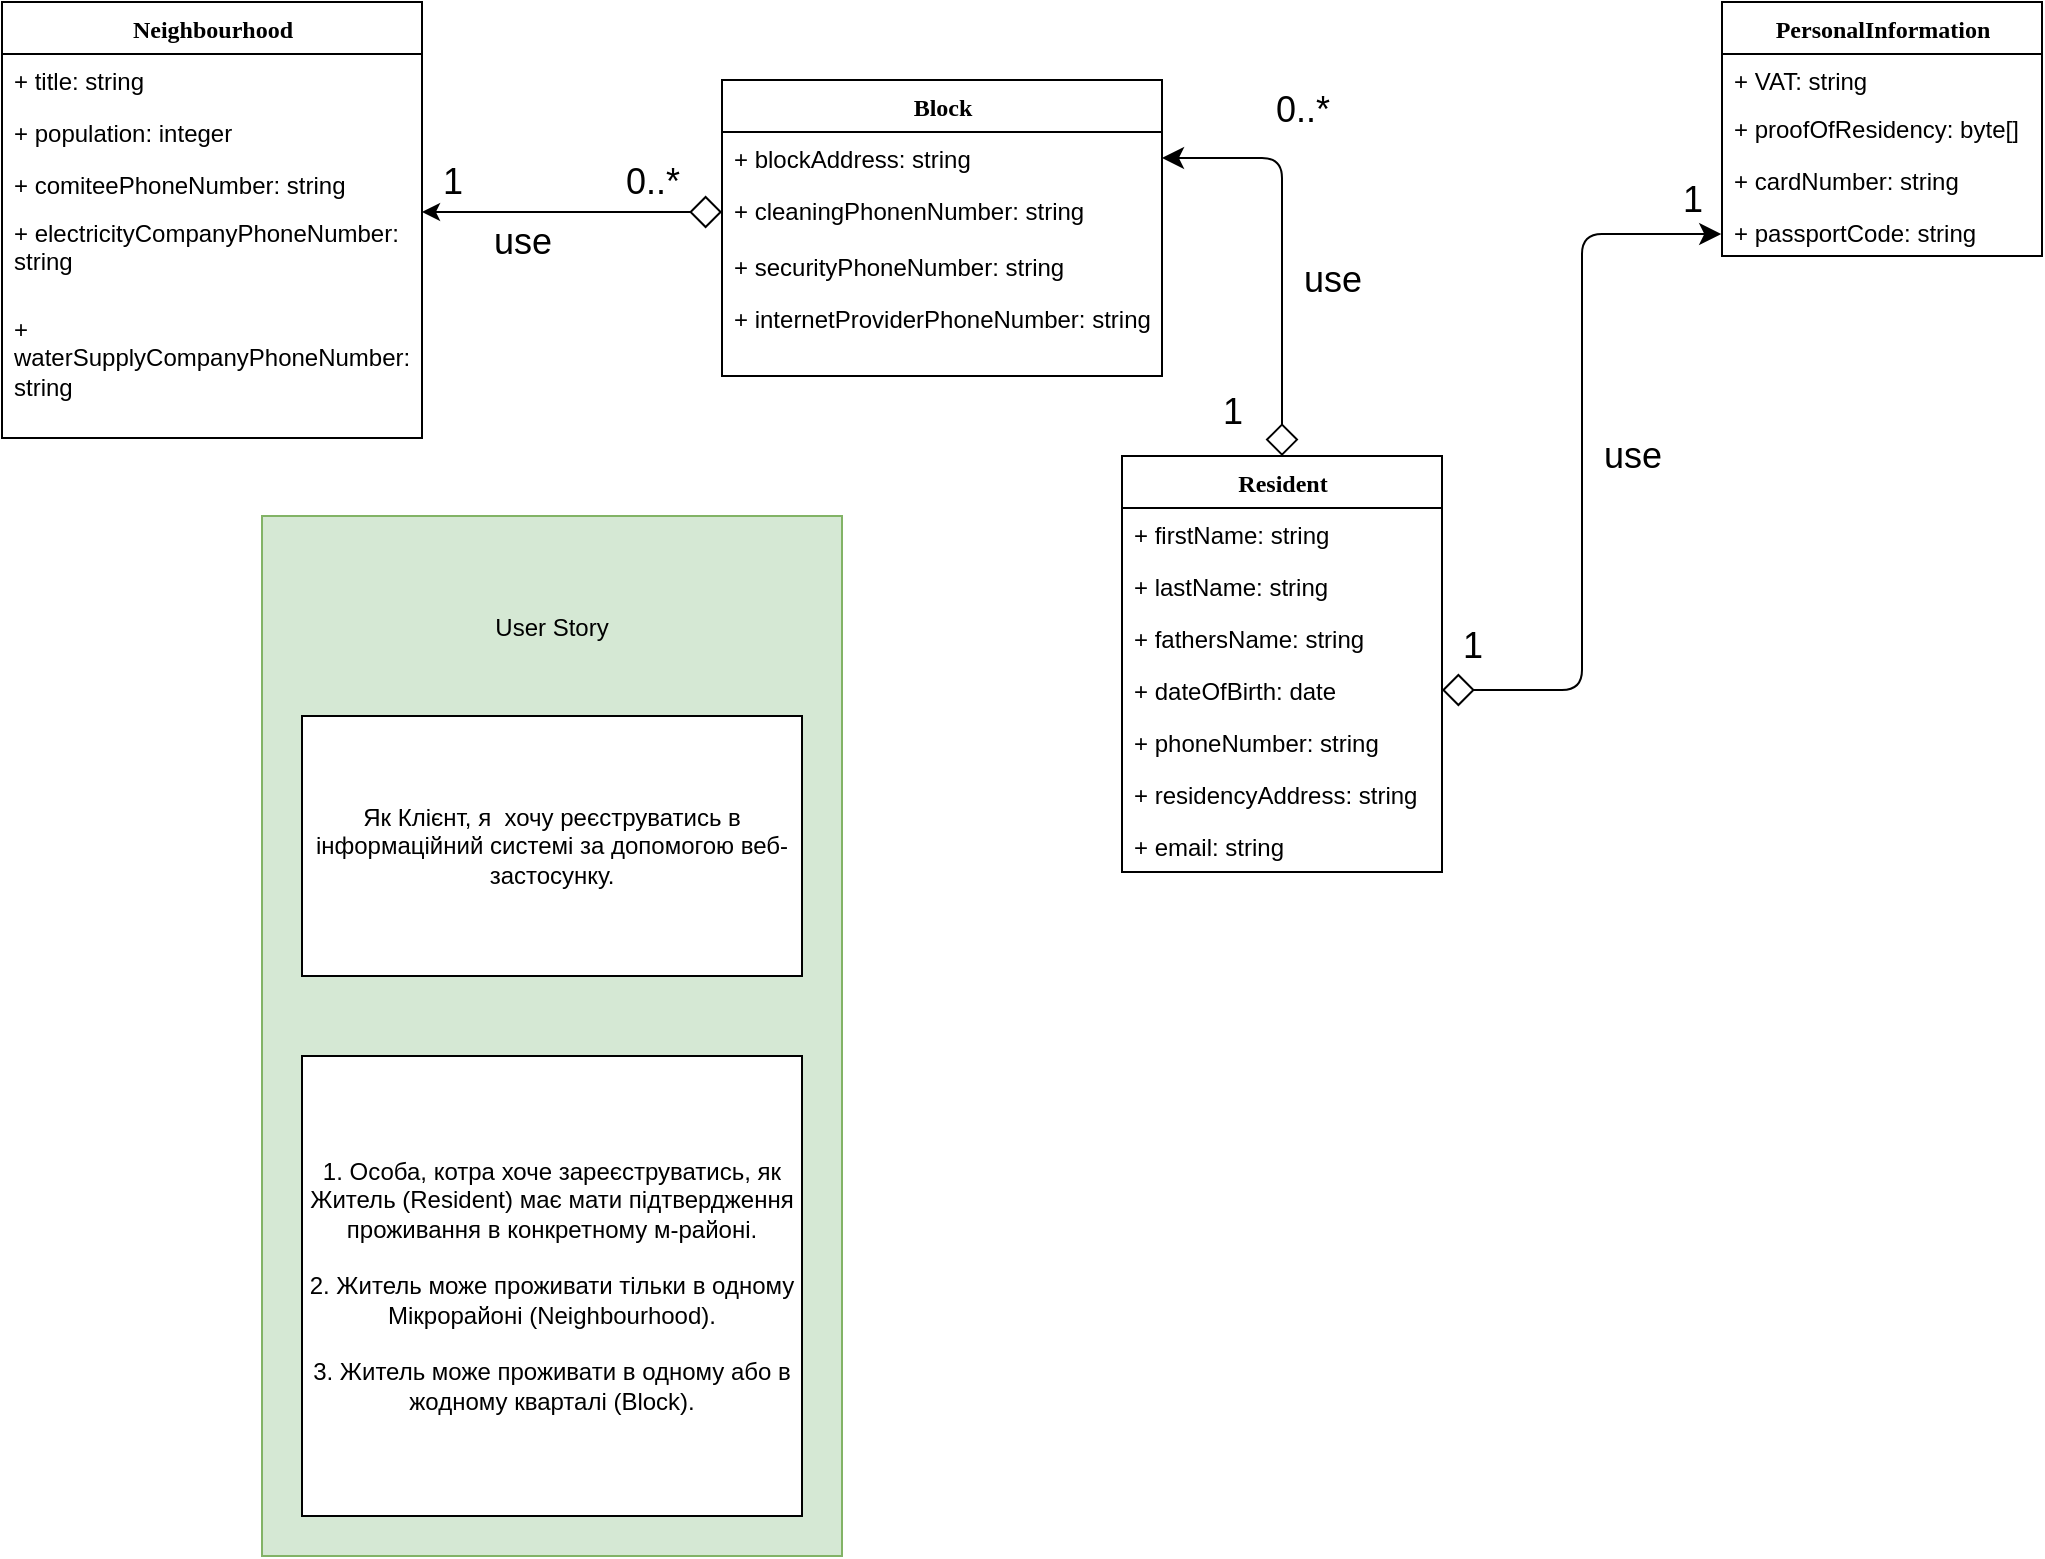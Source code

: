 <mxfile>
    <diagram name="Page-1" id="9f46799a-70d6-7492-0946-bef42562c5a5">
        <mxGraphModel dx="990" dy="574" grid="1" gridSize="10" guides="1" tooltips="1" connect="1" arrows="1" fold="1" page="1" pageScale="1" pageWidth="1100" pageHeight="850" background="none" math="0" shadow="0">
            <root>
                <mxCell id="0"/>
                <mxCell id="1" parent="0"/>
                <mxCell id="4" value="" style="rounded=0;whiteSpace=wrap;html=1;fillColor=#d5e8d4;strokeColor=#82b366;" parent="1" vertex="1">
                    <mxGeometry x="170" y="340" width="290" height="520" as="geometry"/>
                </mxCell>
                <mxCell id="78961159f06e98e8-17" value="Block" style="swimlane;html=1;fontStyle=1;align=center;verticalAlign=top;childLayout=stackLayout;horizontal=1;startSize=26;horizontalStack=0;resizeParent=1;resizeLast=0;collapsible=1;marginBottom=0;swimlaneFillColor=#ffffff;rounded=0;shadow=0;comic=0;labelBackgroundColor=none;strokeWidth=1;fillColor=none;fontFamily=Verdana;fontSize=12" parent="1" vertex="1">
                    <mxGeometry x="400" y="122" width="220" height="148" as="geometry"/>
                </mxCell>
                <mxCell id="78961159f06e98e8-21" value="+ blockAddress: string" style="text;html=1;strokeColor=none;fillColor=none;align=left;verticalAlign=top;spacingLeft=4;spacingRight=4;whiteSpace=wrap;overflow=hidden;rotatable=0;points=[[0,0.5],[1,0.5]];portConstraint=eastwest;" parent="78961159f06e98e8-17" vertex="1">
                    <mxGeometry y="26" width="220" height="26" as="geometry"/>
                </mxCell>
                <mxCell id="78961159f06e98e8-23" value="+ cleaningPhonenNumber: string" style="text;html=1;strokeColor=none;fillColor=none;align=left;verticalAlign=top;spacingLeft=4;spacingRight=4;whiteSpace=wrap;overflow=hidden;rotatable=0;points=[[0,0.5],[1,0.5]];portConstraint=eastwest;" parent="78961159f06e98e8-17" vertex="1">
                    <mxGeometry y="52" width="220" height="28" as="geometry"/>
                </mxCell>
                <mxCell id="11" value="+ securityPhoneNumber: string" style="text;html=1;strokeColor=none;fillColor=none;align=left;verticalAlign=top;spacingLeft=4;spacingRight=4;whiteSpace=wrap;overflow=hidden;rotatable=0;points=[[0,0.5],[1,0.5]];portConstraint=eastwest;" vertex="1" parent="78961159f06e98e8-17">
                    <mxGeometry y="80" width="220" height="26" as="geometry"/>
                </mxCell>
                <mxCell id="12" value="+ internetProviderPhoneNumber: string" style="text;html=1;strokeColor=none;fillColor=none;align=left;verticalAlign=top;spacingLeft=4;spacingRight=4;whiteSpace=wrap;overflow=hidden;rotatable=0;points=[[0,0.5],[1,0.5]];portConstraint=eastwest;" vertex="1" parent="78961159f06e98e8-17">
                    <mxGeometry y="106" width="220" height="26" as="geometry"/>
                </mxCell>
                <mxCell id="78961159f06e98e8-122" style="edgeStyle=elbowEdgeStyle;html=1;labelBackgroundColor=none;startFill=1;endArrow=diamond;endFill=0;fontFamily=Verdana;fontSize=12;elbow=vertical;endSize=14;startArrow=classic;entryX=0;entryY=0.5;entryDx=0;entryDy=0;" parent="1" source="78961159f06e98e8-30" target="78961159f06e98e8-23" edge="1">
                    <mxGeometry relative="1" as="geometry">
                        <Array as="points"/>
                        <mxPoint x="390" y="190" as="targetPoint"/>
                    </mxGeometry>
                </mxCell>
                <mxCell id="78961159f06e98e8-30" value="Neighbourhood" style="swimlane;html=1;fontStyle=1;align=center;verticalAlign=top;childLayout=stackLayout;horizontal=1;startSize=26;horizontalStack=0;resizeParent=1;resizeLast=0;collapsible=1;marginBottom=0;swimlaneFillColor=#ffffff;rounded=0;shadow=0;comic=0;labelBackgroundColor=none;strokeWidth=1;fillColor=none;fontFamily=Verdana;fontSize=12" parent="1" vertex="1">
                    <mxGeometry x="40" y="83" width="210" height="218" as="geometry"/>
                </mxCell>
                <mxCell id="78961159f06e98e8-31" value="+ title: string" style="text;html=1;strokeColor=none;fillColor=none;align=left;verticalAlign=top;spacingLeft=4;spacingRight=4;whiteSpace=wrap;overflow=hidden;rotatable=0;points=[[0,0.5],[1,0.5]];portConstraint=eastwest;" parent="78961159f06e98e8-30" vertex="1">
                    <mxGeometry y="26" width="210" height="26" as="geometry"/>
                </mxCell>
                <mxCell id="78961159f06e98e8-32" value="+ population:&amp;nbsp;integer" style="text;html=1;strokeColor=none;fillColor=none;align=left;verticalAlign=top;spacingLeft=4;spacingRight=4;whiteSpace=wrap;overflow=hidden;rotatable=0;points=[[0,0.5],[1,0.5]];portConstraint=eastwest;" parent="78961159f06e98e8-30" vertex="1">
                    <mxGeometry y="52" width="210" height="26" as="geometry"/>
                </mxCell>
                <mxCell id="78961159f06e98e8-33" value="+ comiteePhoneNumber: string" style="text;html=1;strokeColor=none;fillColor=none;align=left;verticalAlign=top;spacingLeft=4;spacingRight=4;whiteSpace=wrap;overflow=hidden;rotatable=0;points=[[0,0.5],[1,0.5]];portConstraint=eastwest;" parent="78961159f06e98e8-30" vertex="1">
                    <mxGeometry y="78" width="210" height="24" as="geometry"/>
                </mxCell>
                <mxCell id="78961159f06e98e8-34" value="+ electricityCompanyPhoneNumber: string" style="text;html=1;strokeColor=none;fillColor=none;align=left;verticalAlign=top;spacingLeft=4;spacingRight=4;whiteSpace=wrap;overflow=hidden;rotatable=0;points=[[0,0.5],[1,0.5]];portConstraint=eastwest;" parent="78961159f06e98e8-30" vertex="1">
                    <mxGeometry y="102" width="210" height="48" as="geometry"/>
                </mxCell>
                <mxCell id="14" value="+ waterSupplyCompanyPhoneNumber: string" style="text;html=1;strokeColor=none;fillColor=none;align=left;verticalAlign=top;spacingLeft=4;spacingRight=4;whiteSpace=wrap;overflow=hidden;rotatable=0;points=[[0,0.5],[1,0.5]];portConstraint=eastwest;" vertex="1" parent="78961159f06e98e8-30">
                    <mxGeometry y="150" width="210" height="58" as="geometry"/>
                </mxCell>
                <mxCell id="78961159f06e98e8-43" value="Resident" style="swimlane;html=1;fontStyle=1;align=center;verticalAlign=top;childLayout=stackLayout;horizontal=1;startSize=26;horizontalStack=0;resizeParent=1;resizeLast=0;collapsible=1;marginBottom=0;swimlaneFillColor=#ffffff;rounded=0;shadow=0;comic=0;labelBackgroundColor=none;strokeWidth=1;fillColor=none;fontFamily=Verdana;fontSize=12" parent="1" vertex="1">
                    <mxGeometry x="600" y="310" width="160" height="208" as="geometry"/>
                </mxCell>
                <mxCell id="78961159f06e98e8-44" value="+ firstName: string" style="text;html=1;strokeColor=none;fillColor=none;align=left;verticalAlign=top;spacingLeft=4;spacingRight=4;whiteSpace=wrap;overflow=hidden;rotatable=0;points=[[0,0.5],[1,0.5]];portConstraint=eastwest;" parent="78961159f06e98e8-43" vertex="1">
                    <mxGeometry y="26" width="160" height="26" as="geometry"/>
                </mxCell>
                <mxCell id="78961159f06e98e8-45" value="+ lastName: string" style="text;html=1;strokeColor=none;fillColor=none;align=left;verticalAlign=top;spacingLeft=4;spacingRight=4;whiteSpace=wrap;overflow=hidden;rotatable=0;points=[[0,0.5],[1,0.5]];portConstraint=eastwest;" parent="78961159f06e98e8-43" vertex="1">
                    <mxGeometry y="52" width="160" height="26" as="geometry"/>
                </mxCell>
                <mxCell id="78961159f06e98e8-49" value="+ fathersName: string" style="text;html=1;strokeColor=none;fillColor=none;align=left;verticalAlign=top;spacingLeft=4;spacingRight=4;whiteSpace=wrap;overflow=hidden;rotatable=0;points=[[0,0.5],[1,0.5]];portConstraint=eastwest;" parent="78961159f06e98e8-43" vertex="1">
                    <mxGeometry y="78" width="160" height="26" as="geometry"/>
                </mxCell>
                <mxCell id="78961159f06e98e8-50" value="+ dateOfBirth: date" style="text;html=1;strokeColor=none;fillColor=none;align=left;verticalAlign=top;spacingLeft=4;spacingRight=4;whiteSpace=wrap;overflow=hidden;rotatable=0;points=[[0,0.5],[1,0.5]];portConstraint=eastwest;" parent="78961159f06e98e8-43" vertex="1">
                    <mxGeometry y="104" width="160" height="26" as="geometry"/>
                </mxCell>
                <mxCell id="78961159f06e98e8-52" value="+ phoneNumber: string" style="text;html=1;strokeColor=none;fillColor=none;align=left;verticalAlign=top;spacingLeft=4;spacingRight=4;whiteSpace=wrap;overflow=hidden;rotatable=0;points=[[0,0.5],[1,0.5]];portConstraint=eastwest;" parent="78961159f06e98e8-43" vertex="1">
                    <mxGeometry y="130" width="160" height="26" as="geometry"/>
                </mxCell>
                <mxCell id="78961159f06e98e8-53" value="+ residencyAddress: string" style="text;html=1;strokeColor=none;fillColor=none;align=left;verticalAlign=top;spacingLeft=4;spacingRight=4;whiteSpace=wrap;overflow=hidden;rotatable=0;points=[[0,0.5],[1,0.5]];portConstraint=eastwest;" parent="78961159f06e98e8-43" vertex="1">
                    <mxGeometry y="156" width="160" height="26" as="geometry"/>
                </mxCell>
                <mxCell id="7sUzWAkGsYUHJM0hhjnG-21" value="+ email: string" style="text;html=1;strokeColor=none;fillColor=none;align=left;verticalAlign=top;spacingLeft=4;spacingRight=4;whiteSpace=wrap;overflow=hidden;rotatable=0;points=[[0,0.5],[1,0.5]];portConstraint=eastwest;" parent="78961159f06e98e8-43" vertex="1">
                    <mxGeometry y="182" width="160" height="26" as="geometry"/>
                </mxCell>
                <mxCell id="78961159f06e98e8-126" style="edgeStyle=orthogonalEdgeStyle;html=1;labelBackgroundColor=none;startFill=1;startSize=8;endArrow=diamond;endFill=0;endSize=14;fontFamily=Verdana;fontSize=12;entryX=1;entryY=0.5;entryDx=0;entryDy=0;exitX=0.987;exitY=0.938;exitDx=0;exitDy=0;exitPerimeter=0;startArrow=classic;" parent="1" source="7sUzWAkGsYUHJM0hhjnG-2" target="78961159f06e98e8-50" edge="1">
                    <mxGeometry relative="1" as="geometry">
                        <Array as="points">
                            <mxPoint x="830" y="199"/>
                            <mxPoint x="830" y="427"/>
                        </Array>
                        <mxPoint x="830" y="250" as="sourcePoint"/>
                    </mxGeometry>
                </mxCell>
                <mxCell id="78961159f06e98e8-108" value="PersonalInformation" style="swimlane;html=1;fontStyle=1;align=center;verticalAlign=top;childLayout=stackLayout;horizontal=1;startSize=26;horizontalStack=0;resizeParent=1;resizeLast=0;collapsible=1;marginBottom=0;swimlaneFillColor=#ffffff;rounded=0;shadow=0;comic=0;labelBackgroundColor=none;strokeWidth=1;fillColor=none;fontFamily=Verdana;fontSize=12" parent="1" vertex="1">
                    <mxGeometry x="900" y="83" width="160" height="127" as="geometry"/>
                </mxCell>
                <mxCell id="78961159f06e98e8-109" value="+ VAT: string" style="text;html=1;strokeColor=none;fillColor=none;align=left;verticalAlign=top;spacingLeft=4;spacingRight=4;whiteSpace=wrap;overflow=hidden;rotatable=0;points=[[0,0.5],[1,0.5]];portConstraint=eastwest;" parent="78961159f06e98e8-108" vertex="1">
                    <mxGeometry y="26" width="160" height="24" as="geometry"/>
                </mxCell>
                <mxCell id="6" value="+ proofOfResidency: byte[]" style="text;html=1;strokeColor=none;fillColor=none;align=left;verticalAlign=top;spacingLeft=4;spacingRight=4;whiteSpace=wrap;overflow=hidden;rotatable=0;points=[[0,0.5],[1,0.5]];portConstraint=eastwest;" vertex="1" parent="78961159f06e98e8-108">
                    <mxGeometry y="50" width="160" height="26" as="geometry"/>
                </mxCell>
                <mxCell id="13" value="+ cardNumber: string" style="text;html=1;strokeColor=none;fillColor=none;align=left;verticalAlign=top;spacingLeft=4;spacingRight=4;whiteSpace=wrap;overflow=hidden;rotatable=0;points=[[0,0.5],[1,0.5]];portConstraint=eastwest;" vertex="1" parent="78961159f06e98e8-108">
                    <mxGeometry y="76" width="160" height="26" as="geometry"/>
                </mxCell>
                <mxCell id="78961159f06e98e8-110" value="+ passportCode: string" style="text;html=1;strokeColor=none;fillColor=none;align=left;verticalAlign=top;spacingLeft=4;spacingRight=4;whiteSpace=wrap;overflow=hidden;rotatable=0;points=[[0,0.5],[1,0.5]];portConstraint=eastwest;" parent="78961159f06e98e8-108" vertex="1">
                    <mxGeometry y="102" width="160" height="20" as="geometry"/>
                </mxCell>
                <mxCell id="7sUzWAkGsYUHJM0hhjnG-1" value="&lt;font style=&quot;font-size: 18px;&quot;&gt;use&lt;/font&gt;" style="text;html=1;align=center;verticalAlign=middle;resizable=0;points=[];autosize=1;strokeColor=none;fillColor=none;" parent="1" vertex="1">
                    <mxGeometry x="830" y="290" width="50" height="40" as="geometry"/>
                </mxCell>
                <mxCell id="7sUzWAkGsYUHJM0hhjnG-2" value="1" style="text;html=1;align=center;verticalAlign=middle;resizable=0;points=[];autosize=1;strokeColor=none;fillColor=none;fontSize=18;" parent="1" vertex="1">
                    <mxGeometry x="870" y="161.5" width="30" height="40" as="geometry"/>
                </mxCell>
                <mxCell id="7sUzWAkGsYUHJM0hhjnG-3" value="1" style="text;html=1;align=center;verticalAlign=middle;resizable=0;points=[];autosize=1;strokeColor=none;fillColor=none;fontSize=18;" parent="1" vertex="1">
                    <mxGeometry x="760" y="385" width="30" height="40" as="geometry"/>
                </mxCell>
                <mxCell id="7sUzWAkGsYUHJM0hhjnG-4" value="1" style="text;html=1;align=center;verticalAlign=middle;resizable=0;points=[];autosize=1;strokeColor=none;fillColor=none;fontSize=18;" parent="1" vertex="1">
                    <mxGeometry x="250" y="158" width="30" height="30" as="geometry"/>
                </mxCell>
                <mxCell id="7sUzWAkGsYUHJM0hhjnG-5" value="0..*" style="text;html=1;align=center;verticalAlign=middle;resizable=0;points=[];autosize=1;strokeColor=none;fillColor=none;fontSize=18;" parent="1" vertex="1">
                    <mxGeometry x="345" y="158" width="40" height="30" as="geometry"/>
                </mxCell>
                <mxCell id="7sUzWAkGsYUHJM0hhjnG-6" value="&lt;font style=&quot;font-size: 18px;&quot;&gt;use&lt;/font&gt;" style="text;html=1;align=center;verticalAlign=middle;resizable=0;points=[];autosize=1;strokeColor=none;fillColor=none;" parent="1" vertex="1">
                    <mxGeometry x="275" y="183" width="50" height="40" as="geometry"/>
                </mxCell>
                <mxCell id="2" value="Як Клієнт, я&amp;nbsp; хочу реєструватись в інформаційний системі за допомогою веб-застосунку." style="rounded=0;whiteSpace=wrap;html=1;" parent="1" vertex="1">
                    <mxGeometry x="190" y="440" width="250" height="130" as="geometry"/>
                </mxCell>
                <mxCell id="3" value="1. Особа, котра хоче зареєструватись, як Житель (Resident) має мати підтвердження проживання в конкретному м-районі.&lt;br&gt;&lt;br&gt;2. Житель може проживати тільки в одному Мікрорайоні (Neighbourhood).&lt;br&gt;&lt;br&gt;3. Житель може проживати в одному або в жодному кварталі (Block)." style="rounded=0;whiteSpace=wrap;html=1;" parent="1" vertex="1">
                    <mxGeometry x="190" y="610" width="250" height="230" as="geometry"/>
                </mxCell>
                <mxCell id="5" value="User Story" style="text;html=1;strokeColor=none;fillColor=none;align=center;verticalAlign=middle;whiteSpace=wrap;rounded=0;" parent="1" vertex="1">
                    <mxGeometry x="285" y="381" width="60" height="30" as="geometry"/>
                </mxCell>
                <mxCell id="7" style="edgeStyle=orthogonalEdgeStyle;html=1;labelBackgroundColor=none;startFill=1;startSize=8;endArrow=diamond;endFill=0;endSize=14;fontFamily=Verdana;fontSize=12;entryX=0.5;entryY=0;entryDx=0;entryDy=0;startArrow=classic;exitX=1;exitY=0.5;exitDx=0;exitDy=0;" edge="1" parent="1" source="78961159f06e98e8-21" target="78961159f06e98e8-43">
                    <mxGeometry relative="1" as="geometry">
                        <Array as="points">
                            <mxPoint x="680" y="161"/>
                        </Array>
                        <mxPoint x="640" y="180" as="sourcePoint"/>
                        <mxPoint x="650.39" y="278" as="targetPoint"/>
                    </mxGeometry>
                </mxCell>
                <mxCell id="8" value="&lt;font style=&quot;font-size: 18px;&quot;&gt;use&lt;/font&gt;" style="text;html=1;align=center;verticalAlign=middle;resizable=0;points=[];autosize=1;strokeColor=none;fillColor=none;" vertex="1" parent="1">
                    <mxGeometry x="680" y="201.5" width="50" height="40" as="geometry"/>
                </mxCell>
                <mxCell id="9" value="1" style="text;html=1;align=center;verticalAlign=middle;resizable=0;points=[];autosize=1;strokeColor=none;fillColor=none;fontSize=18;" vertex="1" parent="1">
                    <mxGeometry x="640" y="273" width="30" height="30" as="geometry"/>
                </mxCell>
                <mxCell id="10" value="0..*" style="text;html=1;align=center;verticalAlign=middle;resizable=0;points=[];autosize=1;strokeColor=none;fillColor=none;fontSize=18;" vertex="1" parent="1">
                    <mxGeometry x="670" y="122" width="40" height="30" as="geometry"/>
                </mxCell>
            </root>
        </mxGraphModel>
    </diagram>
</mxfile>